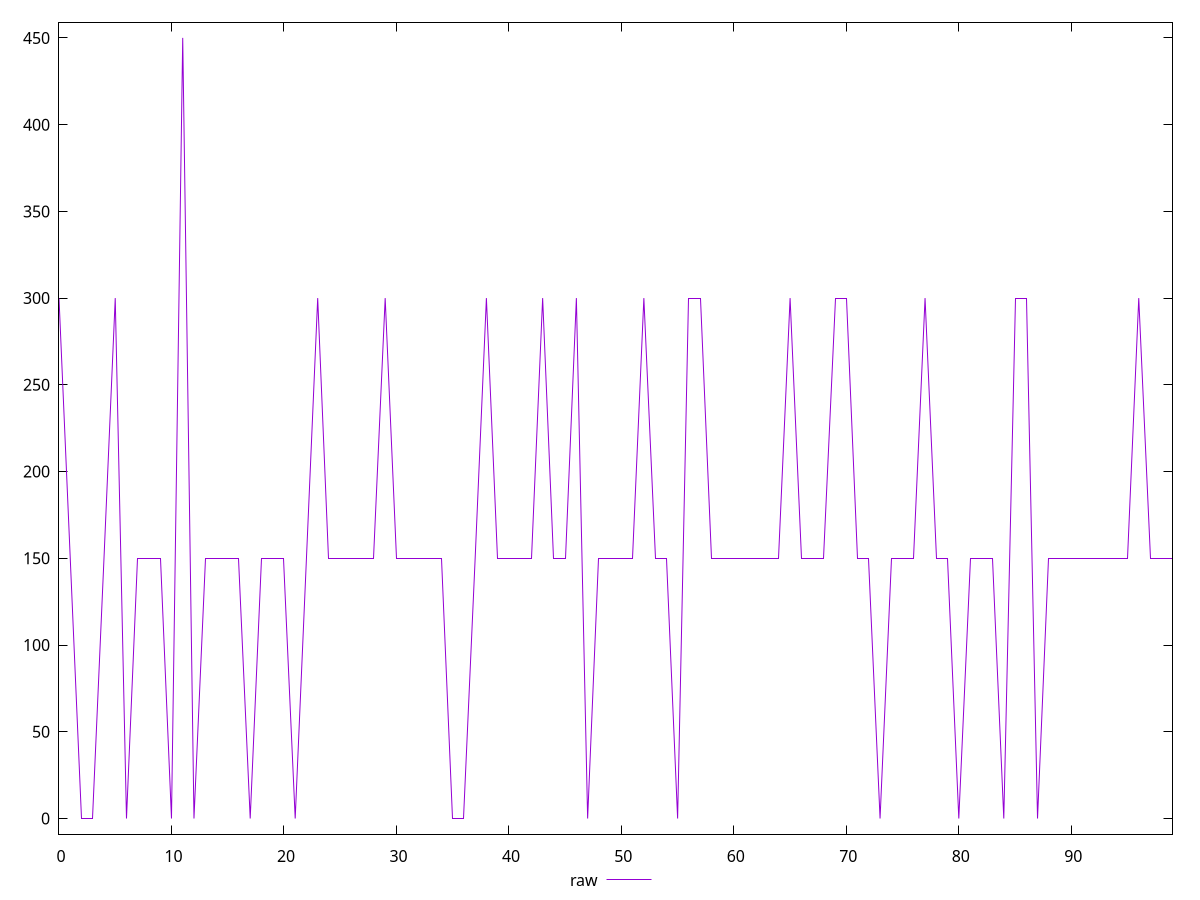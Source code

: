 reset

$raw <<EOF
0 300
1 150
2 0
3 0
4 150
5 300
6 0
7 150
8 150
9 150
10 0
11 450
12 0
13 150
14 150
15 150
16 150
17 0
18 150
19 150
20 150
21 0
22 150
23 300
24 150
25 150
26 150
27 150
28 150
29 300
30 150
31 150
32 150
33 150
34 150
35 0
36 0
37 150
38 300
39 150
40 150
41 150
42 150
43 300
44 150
45 150
46 300
47 0
48 150
49 150
50 150
51 150
52 300
53 150
54 150
55 0
56 300
57 300
58 150
59 150
60 150
61 150
62 150
63 150
64 150
65 300
66 150
67 150
68 150
69 300
70 300
71 150
72 150
73 0
74 150
75 150
76 150
77 300
78 150
79 150
80 0
81 150
82 150
83 150
84 0
85 300
86 300
87 0
88 150
89 150
90 150
91 150
92 150
93 150
94 150
95 150
96 300
97 150
98 150
99 150
EOF

set key outside below
set xrange [0:99]
set yrange [-9:459]
set trange [-9:459]
set terminal svg size 640, 500 enhanced background rgb 'white'
set output "report_00019_2021-02-10T18-14-37.922Z//unused-css-rules/samples/pages+cached+noadtech/raw/values.svg"

plot $raw title "raw" with line

reset
